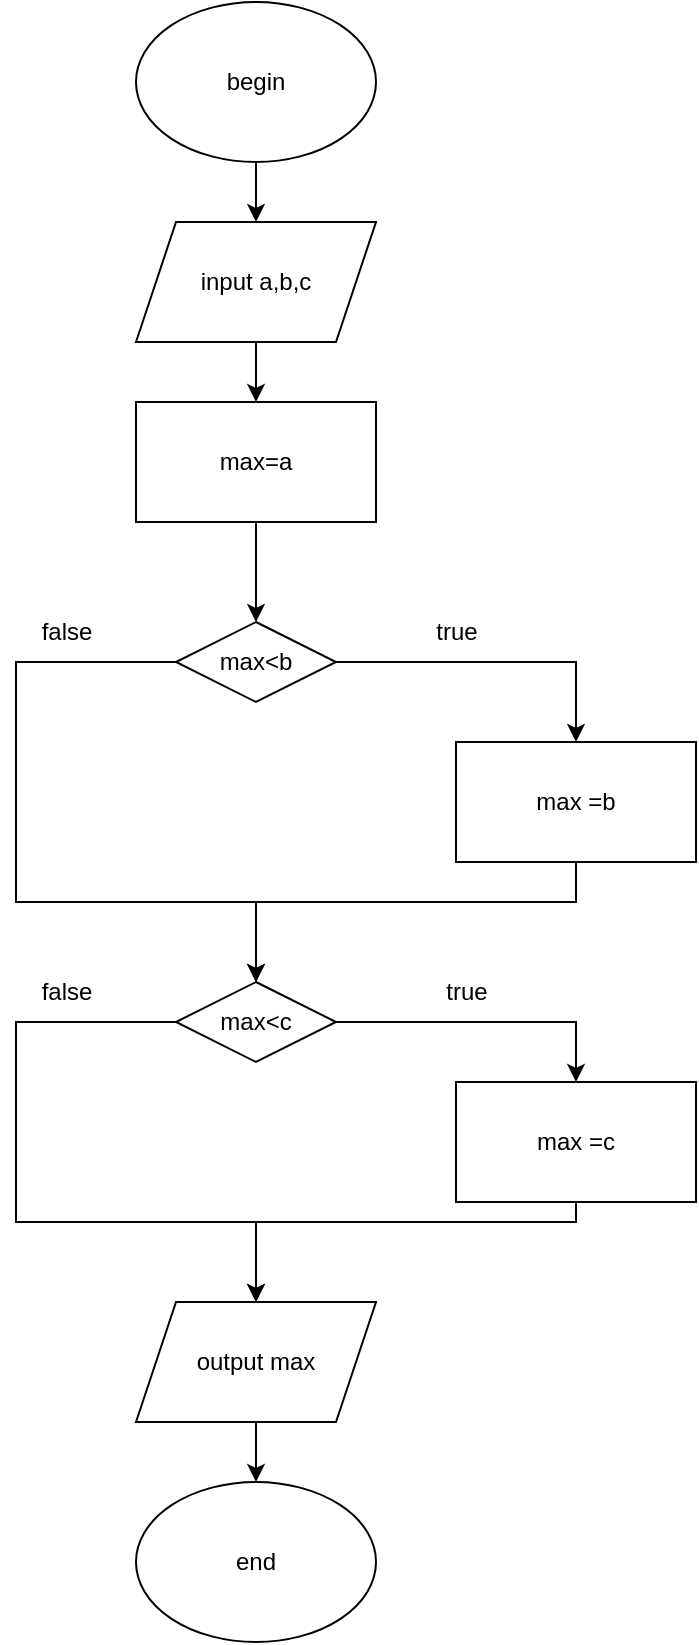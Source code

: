 <mxfile version="20.3.0" type="device"><diagram id="0cB5-21RYBAwU5kKrrEa" name="Page-1"><mxGraphModel dx="1038" dy="641" grid="1" gridSize="10" guides="1" tooltips="1" connect="1" arrows="1" fold="1" page="1" pageScale="1" pageWidth="850" pageHeight="1100" math="0" shadow="0"><root><mxCell id="0"/><mxCell id="1" parent="0"/><mxCell id="-otzabX_45l_f-lk5QPR-14" style="edgeStyle=orthogonalEdgeStyle;rounded=0;orthogonalLoop=1;jettySize=auto;html=1;exitX=0.5;exitY=1;exitDx=0;exitDy=0;entryX=0.5;entryY=0;entryDx=0;entryDy=0;" parent="1" source="-otzabX_45l_f-lk5QPR-1" target="-otzabX_45l_f-lk5QPR-3" edge="1"><mxGeometry relative="1" as="geometry"/></mxCell><mxCell id="-otzabX_45l_f-lk5QPR-1" value="begin" style="ellipse;whiteSpace=wrap;html=1;" parent="1" vertex="1"><mxGeometry x="180" y="60" width="120" height="80" as="geometry"/></mxCell><mxCell id="-otzabX_45l_f-lk5QPR-2" value="end" style="ellipse;whiteSpace=wrap;html=1;" parent="1" vertex="1"><mxGeometry x="180" y="800" width="120" height="80" as="geometry"/></mxCell><mxCell id="-otzabX_45l_f-lk5QPR-15" style="edgeStyle=orthogonalEdgeStyle;rounded=0;orthogonalLoop=1;jettySize=auto;html=1;exitX=0.5;exitY=1;exitDx=0;exitDy=0;entryX=0.5;entryY=0;entryDx=0;entryDy=0;" parent="1" source="-otzabX_45l_f-lk5QPR-3" target="-otzabX_45l_f-lk5QPR-4" edge="1"><mxGeometry relative="1" as="geometry"/></mxCell><mxCell id="-otzabX_45l_f-lk5QPR-3" value="input a,b,c" style="shape=parallelogram;perimeter=parallelogramPerimeter;whiteSpace=wrap;html=1;fixedSize=1;" parent="1" vertex="1"><mxGeometry x="180" y="170" width="120" height="60" as="geometry"/></mxCell><mxCell id="-otzabX_45l_f-lk5QPR-16" style="edgeStyle=orthogonalEdgeStyle;rounded=0;orthogonalLoop=1;jettySize=auto;html=1;exitX=0.5;exitY=1;exitDx=0;exitDy=0;entryX=0.5;entryY=0;entryDx=0;entryDy=0;" parent="1" source="-otzabX_45l_f-lk5QPR-4" target="-otzabX_45l_f-lk5QPR-5" edge="1"><mxGeometry relative="1" as="geometry"/></mxCell><mxCell id="-otzabX_45l_f-lk5QPR-4" value="max=a" style="rounded=0;whiteSpace=wrap;html=1;" parent="1" vertex="1"><mxGeometry x="180" y="260" width="120" height="60" as="geometry"/></mxCell><mxCell id="-otzabX_45l_f-lk5QPR-7" value="" style="edgeStyle=orthogonalEdgeStyle;rounded=0;orthogonalLoop=1;jettySize=auto;html=1;" parent="1" source="-otzabX_45l_f-lk5QPR-5" target="-otzabX_45l_f-lk5QPR-6" edge="1"><mxGeometry relative="1" as="geometry"/></mxCell><mxCell id="-otzabX_45l_f-lk5QPR-9" value="" style="edgeStyle=orthogonalEdgeStyle;rounded=0;orthogonalLoop=1;jettySize=auto;html=1;" parent="1" source="-otzabX_45l_f-lk5QPR-5" target="-otzabX_45l_f-lk5QPR-8" edge="1"><mxGeometry relative="1" as="geometry"><Array as="points"><mxPoint x="120" y="390"/><mxPoint x="120" y="510"/></Array></mxGeometry></mxCell><mxCell id="-otzabX_45l_f-lk5QPR-5" value="max&amp;lt;b" style="rhombus;whiteSpace=wrap;html=1;" parent="1" vertex="1"><mxGeometry x="200" y="370" width="80" height="40" as="geometry"/></mxCell><mxCell id="PXFPEYh6tKC2Mr8KmnHa-2" style="edgeStyle=orthogonalEdgeStyle;rounded=0;orthogonalLoop=1;jettySize=auto;html=1;entryX=0.5;entryY=0;entryDx=0;entryDy=0;" edge="1" parent="1" source="-otzabX_45l_f-lk5QPR-6" target="-otzabX_45l_f-lk5QPR-8"><mxGeometry relative="1" as="geometry"><Array as="points"><mxPoint x="400" y="510"/><mxPoint x="240" y="510"/></Array></mxGeometry></mxCell><mxCell id="-otzabX_45l_f-lk5QPR-6" value="max =b" style="whiteSpace=wrap;html=1;" parent="1" vertex="1"><mxGeometry x="340" y="430" width="120" height="60" as="geometry"/></mxCell><mxCell id="-otzabX_45l_f-lk5QPR-11" value="" style="edgeStyle=orthogonalEdgeStyle;rounded=0;orthogonalLoop=1;jettySize=auto;html=1;" parent="1" source="-otzabX_45l_f-lk5QPR-8" target="-otzabX_45l_f-lk5QPR-10" edge="1"><mxGeometry relative="1" as="geometry"><Array as="points"><mxPoint x="400" y="570"/></Array></mxGeometry></mxCell><mxCell id="-otzabX_45l_f-lk5QPR-13" value="" style="edgeStyle=orthogonalEdgeStyle;rounded=0;orthogonalLoop=1;jettySize=auto;html=1;" parent="1" source="-otzabX_45l_f-lk5QPR-8" target="-otzabX_45l_f-lk5QPR-12" edge="1"><mxGeometry relative="1" as="geometry"><Array as="points"><mxPoint x="120" y="570"/><mxPoint x="120" y="670"/><mxPoint x="240" y="670"/></Array></mxGeometry></mxCell><mxCell id="-otzabX_45l_f-lk5QPR-8" value="max&amp;lt;c" style="rhombus;whiteSpace=wrap;html=1;" parent="1" vertex="1"><mxGeometry x="200" y="550" width="80" height="40" as="geometry"/></mxCell><mxCell id="PXFPEYh6tKC2Mr8KmnHa-3" style="edgeStyle=orthogonalEdgeStyle;rounded=0;orthogonalLoop=1;jettySize=auto;html=1;entryX=0.5;entryY=0;entryDx=0;entryDy=0;" edge="1" parent="1" source="-otzabX_45l_f-lk5QPR-10" target="-otzabX_45l_f-lk5QPR-12"><mxGeometry relative="1" as="geometry"><Array as="points"><mxPoint x="400" y="670"/><mxPoint x="240" y="670"/></Array></mxGeometry></mxCell><mxCell id="-otzabX_45l_f-lk5QPR-10" value="max =c" style="whiteSpace=wrap;html=1;" parent="1" vertex="1"><mxGeometry x="340" y="600" width="120" height="60" as="geometry"/></mxCell><mxCell id="-otzabX_45l_f-lk5QPR-21" style="edgeStyle=orthogonalEdgeStyle;rounded=0;orthogonalLoop=1;jettySize=auto;html=1;entryX=0.5;entryY=0;entryDx=0;entryDy=0;" parent="1" source="-otzabX_45l_f-lk5QPR-12" target="-otzabX_45l_f-lk5QPR-2" edge="1"><mxGeometry relative="1" as="geometry"/></mxCell><mxCell id="-otzabX_45l_f-lk5QPR-12" value="output max" style="shape=parallelogram;perimeter=parallelogramPerimeter;whiteSpace=wrap;html=1;fixedSize=1;" parent="1" vertex="1"><mxGeometry x="180" y="710" width="120" height="60" as="geometry"/></mxCell><mxCell id="-otzabX_45l_f-lk5QPR-17" value="true" style="text;html=1;resizable=0;autosize=1;align=center;verticalAlign=middle;points=[];fillColor=none;strokeColor=none;rounded=0;" parent="1" vertex="1"><mxGeometry x="320" y="360" width="40" height="30" as="geometry"/></mxCell><mxCell id="-otzabX_45l_f-lk5QPR-18" value="false" style="text;html=1;resizable=0;autosize=1;align=center;verticalAlign=middle;points=[];fillColor=none;strokeColor=none;rounded=0;" parent="1" vertex="1"><mxGeometry x="120" y="360" width="50" height="30" as="geometry"/></mxCell><mxCell id="-otzabX_45l_f-lk5QPR-19" value="false" style="text;html=1;resizable=0;autosize=1;align=center;verticalAlign=middle;points=[];fillColor=none;strokeColor=none;rounded=0;" parent="1" vertex="1"><mxGeometry x="120" y="540" width="50" height="30" as="geometry"/></mxCell><mxCell id="PXFPEYh6tKC2Mr8KmnHa-4" value="true" style="text;html=1;resizable=0;autosize=1;align=center;verticalAlign=middle;points=[];fillColor=none;strokeColor=none;rounded=0;" vertex="1" parent="1"><mxGeometry x="325" y="540" width="40" height="30" as="geometry"/></mxCell></root></mxGraphModel></diagram></mxfile>